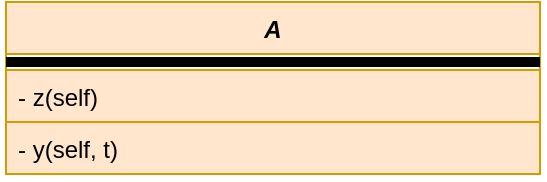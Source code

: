 <mxfile version="17.1.3" type="device"><diagram id="C5RBs43oDa-KdzZeNtuy" name="Page-1"><mxGraphModel dx="1038" dy="551" grid="1" gridSize="10" guides="1" tooltips="1" connect="1" arrows="1" fold="1" page="1" pageScale="1" pageWidth="827" pageHeight="1169" math="0" shadow="0"><root><mxCell id="WIyWlLk6GJQsqaUBKTNV-0"/><mxCell id="WIyWlLk6GJQsqaUBKTNV-1" parent="WIyWlLk6GJQsqaUBKTNV-0"/><mxCell id="WvZEGt0q61B4KaGKmZQA-0" value="A" style="swimlane;fontStyle=3;align=center;verticalAlign=top;childLayout=stackLayout;horizontal=1;startSize=26;horizontalStack=0;resizeParent=1;resizeParentMax=0;resizeLast=0;collapsible=1;marginBottom=0;fillColor=#ffe6cc;strokeColor=#d79b00;" parent="WIyWlLk6GJQsqaUBKTNV-1" vertex="1"><mxGeometry x="270" y="100" width="267" height="86" as="geometry"/></mxCell><mxCell id="WvZEGt0q61B4KaGKmZQA-2" value="" style="line;strokeWidth=5;fillColor=#ffe6cc;align=left;verticalAlign=middle;spacingTop=-1;spacingLeft=3;spacingRight=3;rotatable=0;labelPosition=right;points=[];portConstraint=eastwest;strokeColor=#030201;" parent="WvZEGt0q61B4KaGKmZQA-0" vertex="1"><mxGeometry y="26" width="267" height="8" as="geometry"/></mxCell><mxCell id="WvZEGt0q61B4KaGKmZQA-7" value="- z(self)&#10;" style="text;strokeColor=#d79b00;fillColor=#ffe6cc;align=left;verticalAlign=top;spacingLeft=4;spacingRight=4;overflow=hidden;rotatable=0;points=[[0,0.5],[1,0.5]];portConstraint=eastwest;" parent="WvZEGt0q61B4KaGKmZQA-0" vertex="1"><mxGeometry y="34" width="267" height="26" as="geometry"/></mxCell><mxCell id="XttR3J2cHhLEn3q7CQ9V-0" value="- y(self, t)&#10;" style="text;strokeColor=#d79b00;fillColor=#ffe6cc;align=left;verticalAlign=top;spacingLeft=4;spacingRight=4;overflow=hidden;rotatable=0;points=[[0,0.5],[1,0.5]];portConstraint=eastwest;" vertex="1" parent="WvZEGt0q61B4KaGKmZQA-0"><mxGeometry y="60" width="267" height="26" as="geometry"/></mxCell></root></mxGraphModel></diagram></mxfile>